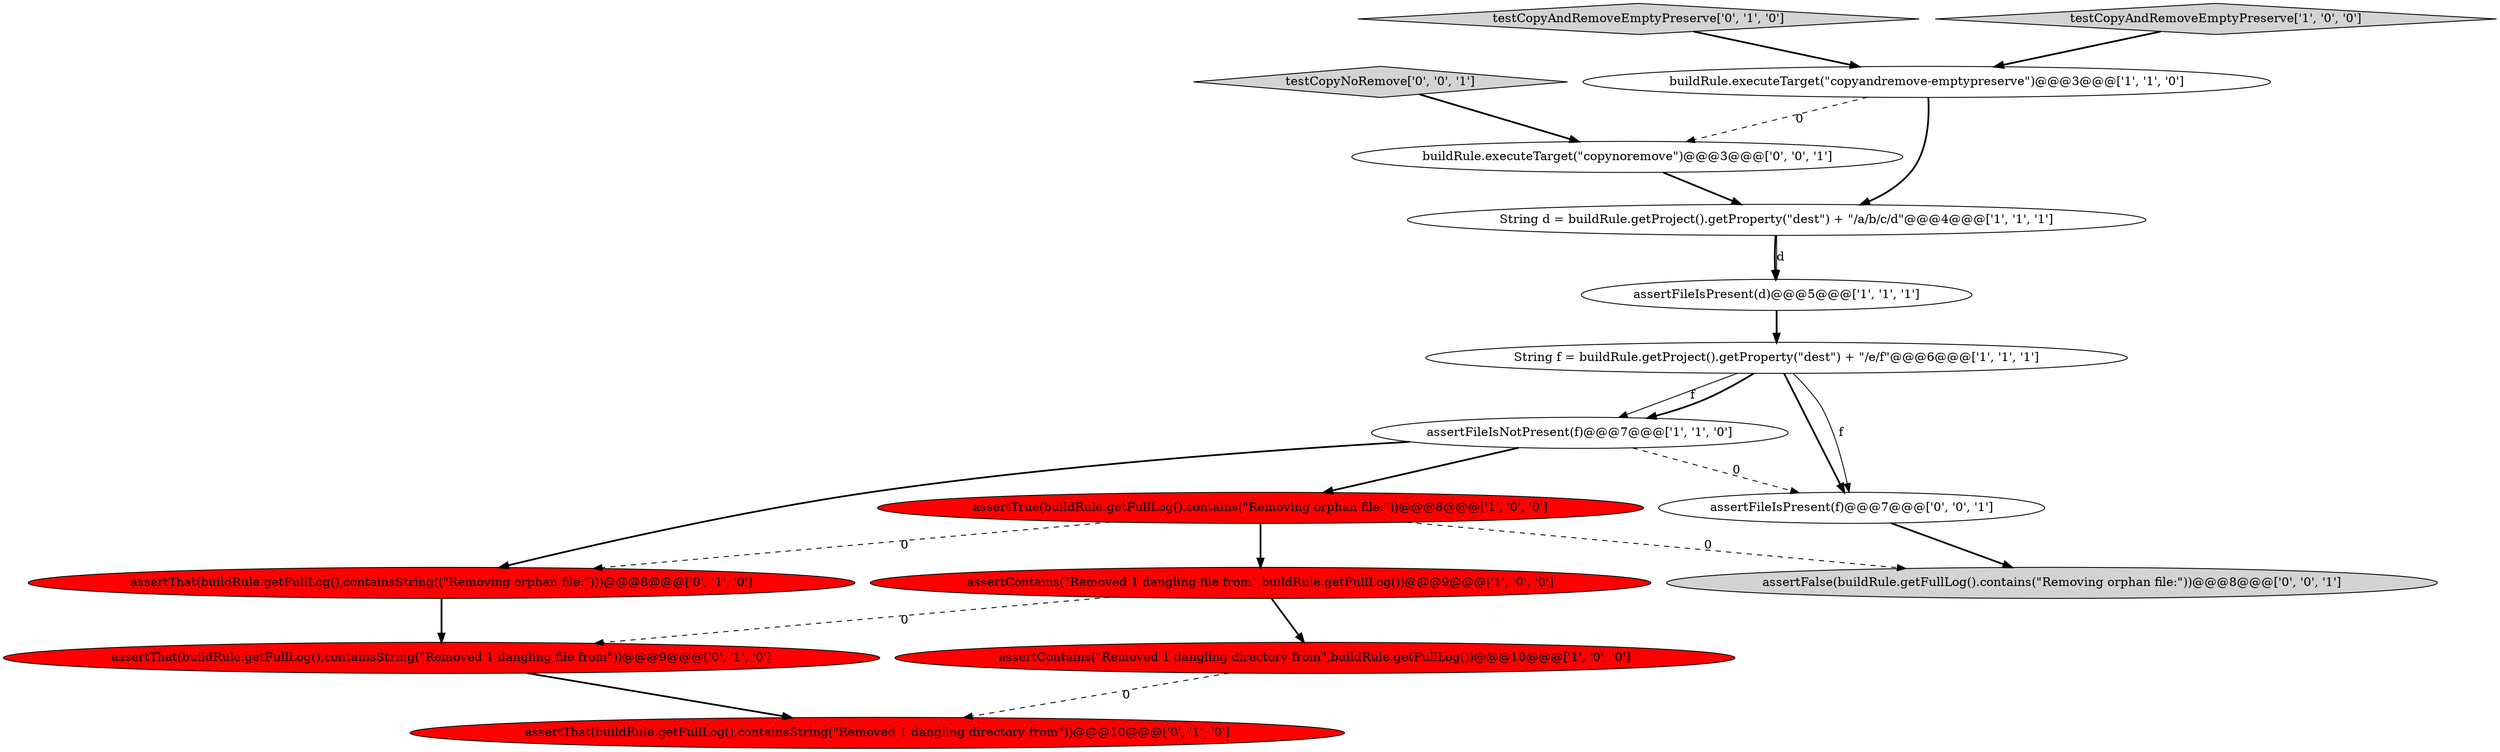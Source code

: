 digraph {
3 [style = filled, label = "assertTrue(buildRule.getFullLog().contains(\"Removing orphan file:\"))@@@8@@@['1', '0', '0']", fillcolor = red, shape = ellipse image = "AAA1AAABBB1BBB"];
1 [style = filled, label = "String f = buildRule.getProject().getProperty(\"dest\") + \"/e/f\"@@@6@@@['1', '1', '1']", fillcolor = white, shape = ellipse image = "AAA0AAABBB1BBB"];
12 [style = filled, label = "testCopyAndRemoveEmptyPreserve['0', '1', '0']", fillcolor = lightgray, shape = diamond image = "AAA0AAABBB2BBB"];
9 [style = filled, label = "assertThat(buildRule.getFullLog(),containsString(\"Removed 1 dangling file from\"))@@@9@@@['0', '1', '0']", fillcolor = red, shape = ellipse image = "AAA1AAABBB2BBB"];
10 [style = filled, label = "assertThat(buildRule.getFullLog(),containsString(\"Removed 1 dangling directory from\"))@@@10@@@['0', '1', '0']", fillcolor = red, shape = ellipse image = "AAA1AAABBB2BBB"];
0 [style = filled, label = "String d = buildRule.getProject().getProperty(\"dest\") + \"/a/b/c/d\"@@@4@@@['1', '1', '1']", fillcolor = white, shape = ellipse image = "AAA0AAABBB1BBB"];
6 [style = filled, label = "assertContains(\"Removed 1 dangling file from\",buildRule.getFullLog())@@@9@@@['1', '0', '0']", fillcolor = red, shape = ellipse image = "AAA1AAABBB1BBB"];
8 [style = filled, label = "assertFileIsNotPresent(f)@@@7@@@['1', '1', '0']", fillcolor = white, shape = ellipse image = "AAA0AAABBB1BBB"];
11 [style = filled, label = "assertThat(buildRule.getFullLog(),containsString((\"Removing orphan file:\")))@@@8@@@['0', '1', '0']", fillcolor = red, shape = ellipse image = "AAA1AAABBB2BBB"];
15 [style = filled, label = "assertFalse(buildRule.getFullLog().contains(\"Removing orphan file:\"))@@@8@@@['0', '0', '1']", fillcolor = lightgray, shape = ellipse image = "AAA0AAABBB3BBB"];
2 [style = filled, label = "assertFileIsPresent(d)@@@5@@@['1', '1', '1']", fillcolor = white, shape = ellipse image = "AAA0AAABBB1BBB"];
13 [style = filled, label = "assertFileIsPresent(f)@@@7@@@['0', '0', '1']", fillcolor = white, shape = ellipse image = "AAA0AAABBB3BBB"];
14 [style = filled, label = "buildRule.executeTarget(\"copynoremove\")@@@3@@@['0', '0', '1']", fillcolor = white, shape = ellipse image = "AAA0AAABBB3BBB"];
16 [style = filled, label = "testCopyNoRemove['0', '0', '1']", fillcolor = lightgray, shape = diamond image = "AAA0AAABBB3BBB"];
7 [style = filled, label = "assertContains(\"Removed 1 dangling directory from\",buildRule.getFullLog())@@@10@@@['1', '0', '0']", fillcolor = red, shape = ellipse image = "AAA1AAABBB1BBB"];
5 [style = filled, label = "buildRule.executeTarget(\"copyandremove-emptypreserve\")@@@3@@@['1', '1', '0']", fillcolor = white, shape = ellipse image = "AAA0AAABBB1BBB"];
4 [style = filled, label = "testCopyAndRemoveEmptyPreserve['1', '0', '0']", fillcolor = lightgray, shape = diamond image = "AAA0AAABBB1BBB"];
1->8 [style = solid, label="f"];
5->14 [style = dashed, label="0"];
1->8 [style = bold, label=""];
12->5 [style = bold, label=""];
2->1 [style = bold, label=""];
0->2 [style = bold, label=""];
6->9 [style = dashed, label="0"];
8->3 [style = bold, label=""];
3->6 [style = bold, label=""];
9->10 [style = bold, label=""];
11->9 [style = bold, label=""];
1->13 [style = bold, label=""];
0->2 [style = solid, label="d"];
8->13 [style = dashed, label="0"];
14->0 [style = bold, label=""];
5->0 [style = bold, label=""];
3->15 [style = dashed, label="0"];
16->14 [style = bold, label=""];
7->10 [style = dashed, label="0"];
1->13 [style = solid, label="f"];
13->15 [style = bold, label=""];
6->7 [style = bold, label=""];
8->11 [style = bold, label=""];
4->5 [style = bold, label=""];
3->11 [style = dashed, label="0"];
}
